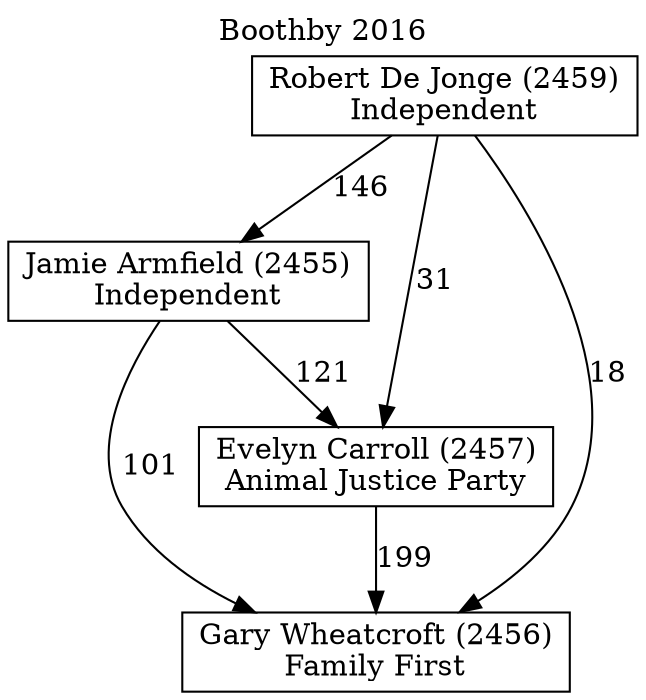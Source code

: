 // House preference flow
digraph "Gary Wheatcroft (2456)_Boothby_2016" {
	graph [label="Boothby 2016" labelloc=t mclimit=10]
	node [shape=box]
	"Jamie Armfield (2455)" [label="Jamie Armfield (2455)
Independent"]
	"Evelyn Carroll (2457)" [label="Evelyn Carroll (2457)
Animal Justice Party"]
	"Robert De Jonge (2459)" [label="Robert De Jonge (2459)
Independent"]
	"Gary Wheatcroft (2456)" [label="Gary Wheatcroft (2456)
Family First"]
	"Evelyn Carroll (2457)" -> "Gary Wheatcroft (2456)" [label=199]
	"Jamie Armfield (2455)" -> "Gary Wheatcroft (2456)" [label=101]
	"Robert De Jonge (2459)" -> "Gary Wheatcroft (2456)" [label=18]
	"Jamie Armfield (2455)" -> "Evelyn Carroll (2457)" [label=121]
	"Robert De Jonge (2459)" -> "Jamie Armfield (2455)" [label=146]
	"Robert De Jonge (2459)" -> "Evelyn Carroll (2457)" [label=31]
}
